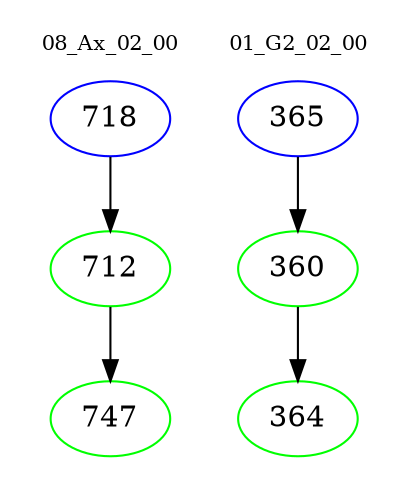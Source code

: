 digraph{
subgraph cluster_0 {
color = white
label = "08_Ax_02_00";
fontsize=10;
T0_718 [label="718", color="blue"]
T0_718 -> T0_712 [color="black"]
T0_712 [label="712", color="green"]
T0_712 -> T0_747 [color="black"]
T0_747 [label="747", color="green"]
}
subgraph cluster_1 {
color = white
label = "01_G2_02_00";
fontsize=10;
T1_365 [label="365", color="blue"]
T1_365 -> T1_360 [color="black"]
T1_360 [label="360", color="green"]
T1_360 -> T1_364 [color="black"]
T1_364 [label="364", color="green"]
}
}
